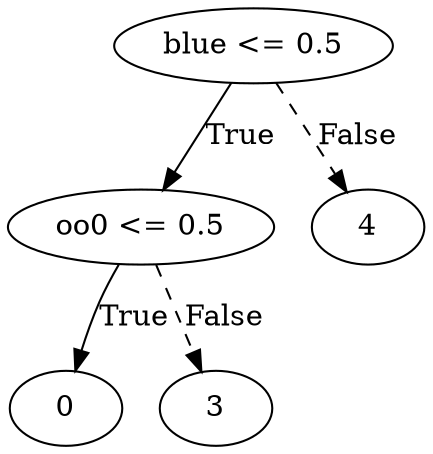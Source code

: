 digraph {
0 [label="blue <= 0.5"];
1 [label="oo0 <= 0.5"];
2 [label="0"];
1 -> 2 [label="True"];
3 [label="3"];
1 -> 3 [style="dashed", label="False"];
0 -> 1 [label="True"];
4 [label="4"];
0 -> 4 [style="dashed", label="False"];

}